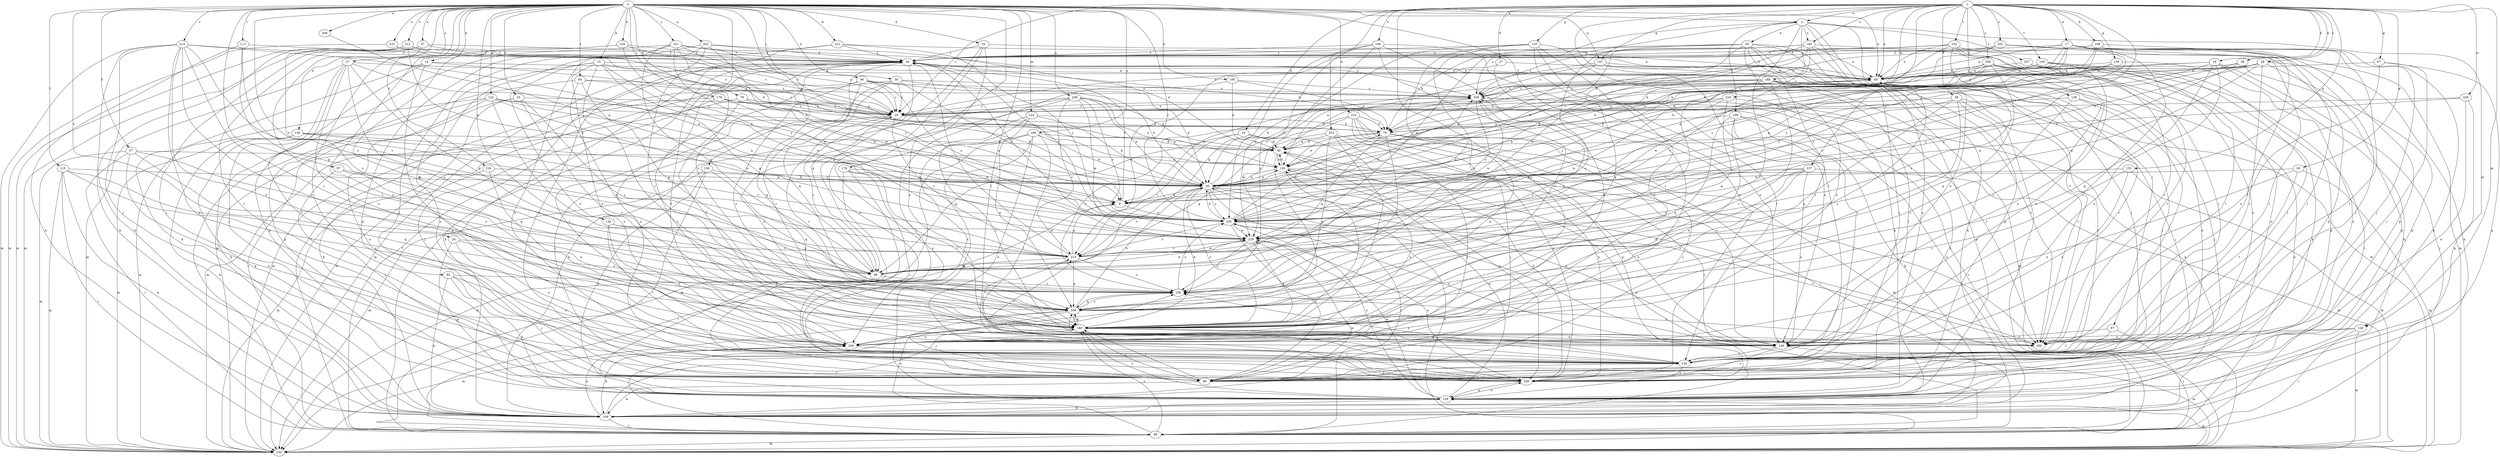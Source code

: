 strict digraph  {
0;
1;
2;
9;
14;
15;
16;
17;
19;
20;
24;
27;
28;
29;
30;
33;
35;
37;
38;
39;
40;
47;
49;
57;
58;
59;
65;
67;
68;
76;
79;
84;
87;
89;
92;
96;
97;
99;
100;
104;
108;
109;
113;
115;
120;
122;
124;
128;
130;
136;
137;
138;
139;
142;
146;
149;
150;
153;
155;
156;
159;
167;
169;
178;
179;
180;
186;
188;
190;
192;
193;
196;
198;
200;
203;
208;
209;
212;
214;
216;
219;
221;
223;
224;
226;
228;
231;
238;
239;
250;
251;
253;
255;
256;
257;
259;
0 -> 2  [label=a];
0 -> 14  [label=b];
0 -> 15  [label=b];
0 -> 24  [label=c];
0 -> 27  [label=c];
0 -> 30  [label=d];
0 -> 33  [label=d];
0 -> 35  [label=d];
0 -> 47  [label=e];
0 -> 49  [label=e];
0 -> 57  [label=f];
0 -> 76  [label=h];
0 -> 84  [label=i];
0 -> 92  [label=j];
0 -> 96  [label=j];
0 -> 97  [label=j];
0 -> 100  [label=k];
0 -> 104  [label=k];
0 -> 113  [label=l];
0 -> 115  [label=l];
0 -> 120  [label=l];
0 -> 122  [label=m];
0 -> 124  [label=m];
0 -> 136  [label=n];
0 -> 142  [label=o];
0 -> 150  [label=p];
0 -> 167  [label=q];
0 -> 178  [label=r];
0 -> 179  [label=r];
0 -> 180  [label=r];
0 -> 186  [label=s];
0 -> 203  [label=u];
0 -> 208  [label=u];
0 -> 209  [label=u];
0 -> 212  [label=v];
0 -> 214  [label=v];
0 -> 216  [label=v];
0 -> 219  [label=v];
0 -> 221  [label=w];
0 -> 223  [label=w];
0 -> 231  [label=x];
0 -> 238  [label=x];
0 -> 250  [label=y];
0 -> 251  [label=z];
1 -> 2  [label=a];
1 -> 16  [label=b];
1 -> 17  [label=b];
1 -> 19  [label=b];
1 -> 20  [label=b];
1 -> 28  [label=c];
1 -> 29  [label=c];
1 -> 37  [label=d];
1 -> 38  [label=d];
1 -> 49  [label=e];
1 -> 58  [label=f];
1 -> 65  [label=g];
1 -> 67  [label=g];
1 -> 108  [label=k];
1 -> 120  [label=l];
1 -> 128  [label=m];
1 -> 137  [label=n];
1 -> 138  [label=n];
1 -> 146  [label=o];
1 -> 153  [label=p];
1 -> 155  [label=p];
1 -> 156  [label=p];
1 -> 167  [label=q];
1 -> 192  [label=t];
1 -> 193  [label=t];
1 -> 196  [label=t];
1 -> 224  [label=w];
1 -> 226  [label=w];
1 -> 239  [label=x];
1 -> 253  [label=z];
1 -> 255  [label=z];
1 -> 256  [label=z];
2 -> 39  [label=d];
2 -> 87  [label=i];
2 -> 128  [label=m];
2 -> 146  [label=o];
2 -> 149  [label=o];
2 -> 180  [label=r];
2 -> 188  [label=s];
2 -> 198  [label=t];
2 -> 200  [label=t];
2 -> 228  [label=w];
2 -> 257  [label=z];
2 -> 259  [label=z];
9 -> 59  [label=f];
9 -> 89  [label=i];
9 -> 250  [label=y];
14 -> 29  [label=c];
14 -> 49  [label=e];
14 -> 109  [label=k];
14 -> 120  [label=l];
14 -> 159  [label=p];
15 -> 29  [label=c];
15 -> 49  [label=e];
15 -> 68  [label=g];
15 -> 149  [label=o];
15 -> 180  [label=r];
15 -> 209  [label=u];
15 -> 228  [label=w];
15 -> 239  [label=x];
16 -> 40  [label=d];
16 -> 68  [label=g];
16 -> 99  [label=j];
16 -> 219  [label=v];
17 -> 20  [label=b];
17 -> 49  [label=e];
17 -> 59  [label=f];
17 -> 120  [label=l];
17 -> 139  [label=n];
17 -> 149  [label=o];
17 -> 159  [label=p];
17 -> 219  [label=v];
17 -> 250  [label=y];
19 -> 49  [label=e];
19 -> 89  [label=i];
19 -> 109  [label=k];
19 -> 149  [label=o];
19 -> 169  [label=q];
19 -> 250  [label=y];
19 -> 259  [label=z];
20 -> 9  [label=a];
20 -> 89  [label=i];
20 -> 139  [label=n];
20 -> 149  [label=o];
20 -> 180  [label=r];
20 -> 200  [label=t];
20 -> 219  [label=v];
20 -> 250  [label=y];
20 -> 259  [label=z];
24 -> 159  [label=p];
24 -> 190  [label=s];
24 -> 219  [label=v];
24 -> 239  [label=x];
27 -> 20  [label=b];
27 -> 49  [label=e];
27 -> 68  [label=g];
27 -> 99  [label=j];
27 -> 120  [label=l];
27 -> 130  [label=m];
27 -> 190  [label=s];
27 -> 239  [label=x];
28 -> 40  [label=d];
28 -> 49  [label=e];
28 -> 79  [label=h];
28 -> 109  [label=k];
28 -> 159  [label=p];
28 -> 200  [label=t];
28 -> 228  [label=w];
28 -> 250  [label=y];
29 -> 79  [label=h];
29 -> 99  [label=j];
29 -> 139  [label=n];
29 -> 180  [label=r];
29 -> 219  [label=v];
29 -> 259  [label=z];
30 -> 9  [label=a];
30 -> 20  [label=b];
30 -> 29  [label=c];
30 -> 120  [label=l];
30 -> 130  [label=m];
30 -> 180  [label=r];
30 -> 259  [label=z];
33 -> 49  [label=e];
33 -> 59  [label=f];
33 -> 68  [label=g];
33 -> 149  [label=o];
33 -> 209  [label=u];
35 -> 29  [label=c];
35 -> 89  [label=i];
35 -> 109  [label=k];
35 -> 180  [label=r];
35 -> 190  [label=s];
37 -> 49  [label=e];
37 -> 99  [label=j];
37 -> 219  [label=v];
38 -> 49  [label=e];
38 -> 159  [label=p];
38 -> 228  [label=w];
38 -> 250  [label=y];
39 -> 59  [label=f];
39 -> 79  [label=h];
39 -> 89  [label=i];
39 -> 99  [label=j];
39 -> 109  [label=k];
39 -> 159  [label=p];
39 -> 169  [label=q];
39 -> 190  [label=s];
39 -> 209  [label=u];
39 -> 239  [label=x];
40 -> 139  [label=n];
40 -> 209  [label=u];
40 -> 239  [label=x];
47 -> 29  [label=c];
47 -> 59  [label=f];
47 -> 99  [label=j];
47 -> 120  [label=l];
47 -> 130  [label=m];
47 -> 200  [label=t];
49 -> 59  [label=f];
49 -> 99  [label=j];
49 -> 139  [label=n];
49 -> 180  [label=r];
49 -> 200  [label=t];
49 -> 250  [label=y];
49 -> 259  [label=z];
57 -> 89  [label=i];
57 -> 130  [label=m];
57 -> 139  [label=n];
57 -> 169  [label=q];
57 -> 190  [label=s];
57 -> 209  [label=u];
58 -> 29  [label=c];
58 -> 99  [label=j];
58 -> 120  [label=l];
58 -> 169  [label=q];
58 -> 180  [label=r];
58 -> 200  [label=t];
58 -> 219  [label=v];
59 -> 49  [label=e];
59 -> 68  [label=g];
59 -> 79  [label=h];
59 -> 89  [label=i];
59 -> 109  [label=k];
59 -> 130  [label=m];
59 -> 169  [label=q];
59 -> 209  [label=u];
65 -> 20  [label=b];
65 -> 130  [label=m];
65 -> 200  [label=t];
65 -> 239  [label=x];
67 -> 49  [label=e];
67 -> 99  [label=j];
67 -> 149  [label=o];
67 -> 159  [label=p];
68 -> 29  [label=c];
68 -> 190  [label=s];
68 -> 228  [label=w];
76 -> 9  [label=a];
76 -> 20  [label=b];
76 -> 29  [label=c];
76 -> 130  [label=m];
76 -> 200  [label=t];
79 -> 40  [label=d];
79 -> 49  [label=e];
79 -> 68  [label=g];
79 -> 89  [label=i];
79 -> 99  [label=j];
79 -> 130  [label=m];
79 -> 139  [label=n];
79 -> 169  [label=q];
79 -> 190  [label=s];
84 -> 29  [label=c];
84 -> 68  [label=g];
84 -> 159  [label=p];
84 -> 169  [label=q];
84 -> 259  [label=z];
87 -> 89  [label=i];
87 -> 120  [label=l];
87 -> 149  [label=o];
89 -> 40  [label=d];
89 -> 49  [label=e];
89 -> 59  [label=f];
89 -> 130  [label=m];
89 -> 180  [label=r];
89 -> 190  [label=s];
92 -> 99  [label=j];
92 -> 109  [label=k];
92 -> 159  [label=p];
92 -> 190  [label=s];
92 -> 239  [label=x];
96 -> 20  [label=b];
96 -> 29  [label=c];
96 -> 130  [label=m];
96 -> 169  [label=q];
96 -> 180  [label=r];
96 -> 250  [label=y];
96 -> 259  [label=z];
97 -> 20  [label=b];
97 -> 68  [label=g];
97 -> 99  [label=j];
99 -> 109  [label=k];
99 -> 180  [label=r];
100 -> 40  [label=d];
100 -> 79  [label=h];
100 -> 99  [label=j];
100 -> 259  [label=z];
104 -> 29  [label=c];
104 -> 59  [label=f];
104 -> 169  [label=q];
104 -> 239  [label=x];
104 -> 250  [label=y];
108 -> 9  [label=a];
108 -> 59  [label=f];
108 -> 99  [label=j];
108 -> 109  [label=k];
108 -> 120  [label=l];
108 -> 200  [label=t];
108 -> 250  [label=y];
108 -> 259  [label=z];
109 -> 89  [label=i];
109 -> 180  [label=r];
109 -> 228  [label=w];
109 -> 239  [label=x];
109 -> 259  [label=z];
113 -> 59  [label=f];
113 -> 68  [label=g];
113 -> 109  [label=k];
113 -> 219  [label=v];
115 -> 20  [label=b];
115 -> 89  [label=i];
115 -> 109  [label=k];
115 -> 130  [label=m];
115 -> 169  [label=q];
115 -> 180  [label=r];
120 -> 59  [label=f];
120 -> 99  [label=j];
120 -> 169  [label=q];
120 -> 190  [label=s];
120 -> 209  [label=u];
122 -> 9  [label=a];
122 -> 29  [label=c];
122 -> 79  [label=h];
122 -> 89  [label=i];
122 -> 130  [label=m];
122 -> 209  [label=u];
122 -> 228  [label=w];
122 -> 239  [label=x];
124 -> 20  [label=b];
124 -> 79  [label=h];
124 -> 169  [label=q];
124 -> 200  [label=t];
124 -> 209  [label=u];
128 -> 89  [label=i];
128 -> 130  [label=m];
128 -> 149  [label=o];
128 -> 239  [label=x];
130 -> 20  [label=b];
130 -> 159  [label=p];
136 -> 40  [label=d];
136 -> 109  [label=k];
136 -> 130  [label=m];
136 -> 159  [label=p];
136 -> 219  [label=v];
136 -> 250  [label=y];
137 -> 9  [label=a];
137 -> 20  [label=b];
137 -> 130  [label=m];
137 -> 149  [label=o];
137 -> 169  [label=q];
137 -> 180  [label=r];
137 -> 219  [label=v];
138 -> 29  [label=c];
138 -> 99  [label=j];
138 -> 120  [label=l];
138 -> 180  [label=r];
139 -> 20  [label=b];
139 -> 40  [label=d];
139 -> 149  [label=o];
139 -> 180  [label=r];
139 -> 200  [label=t];
142 -> 68  [label=g];
142 -> 120  [label=l];
142 -> 228  [label=w];
142 -> 239  [label=x];
146 -> 9  [label=a];
146 -> 20  [label=b];
146 -> 49  [label=e];
146 -> 59  [label=f];
146 -> 99  [label=j];
146 -> 209  [label=u];
146 -> 219  [label=v];
146 -> 228  [label=w];
146 -> 259  [label=z];
149 -> 120  [label=l];
149 -> 130  [label=m];
149 -> 209  [label=u];
149 -> 219  [label=v];
149 -> 250  [label=y];
150 -> 20  [label=b];
150 -> 89  [label=i];
150 -> 130  [label=m];
150 -> 159  [label=p];
150 -> 169  [label=q];
153 -> 20  [label=b];
153 -> 130  [label=m];
153 -> 149  [label=o];
153 -> 180  [label=r];
155 -> 59  [label=f];
155 -> 68  [label=g];
155 -> 109  [label=k];
155 -> 120  [label=l];
155 -> 149  [label=o];
155 -> 190  [label=s];
155 -> 239  [label=x];
155 -> 250  [label=y];
156 -> 9  [label=a];
156 -> 49  [label=e];
156 -> 209  [label=u];
156 -> 250  [label=y];
159 -> 109  [label=k];
159 -> 139  [label=n];
159 -> 180  [label=r];
159 -> 209  [label=u];
159 -> 228  [label=w];
159 -> 250  [label=y];
159 -> 259  [label=z];
167 -> 20  [label=b];
167 -> 49  [label=e];
167 -> 130  [label=m];
167 -> 139  [label=n];
167 -> 180  [label=r];
167 -> 259  [label=z];
169 -> 20  [label=b];
169 -> 89  [label=i];
169 -> 99  [label=j];
169 -> 130  [label=m];
169 -> 180  [label=r];
169 -> 190  [label=s];
178 -> 20  [label=b];
178 -> 29  [label=c];
178 -> 79  [label=h];
178 -> 99  [label=j];
178 -> 109  [label=k];
179 -> 20  [label=b];
179 -> 99  [label=j];
179 -> 130  [label=m];
179 -> 159  [label=p];
179 -> 180  [label=r];
180 -> 20  [label=b];
180 -> 99  [label=j];
180 -> 149  [label=o];
180 -> 169  [label=q];
180 -> 200  [label=t];
180 -> 239  [label=x];
186 -> 20  [label=b];
186 -> 40  [label=d];
186 -> 120  [label=l];
186 -> 130  [label=m];
186 -> 159  [label=p];
186 -> 209  [label=u];
186 -> 239  [label=x];
188 -> 9  [label=a];
188 -> 20  [label=b];
188 -> 120  [label=l];
188 -> 130  [label=m];
188 -> 159  [label=p];
188 -> 180  [label=r];
188 -> 190  [label=s];
188 -> 200  [label=t];
188 -> 259  [label=z];
190 -> 169  [label=q];
190 -> 250  [label=y];
190 -> 259  [label=z];
192 -> 20  [label=b];
192 -> 29  [label=c];
192 -> 49  [label=e];
192 -> 59  [label=f];
192 -> 120  [label=l];
192 -> 159  [label=p];
192 -> 190  [label=s];
192 -> 200  [label=t];
193 -> 29  [label=c];
193 -> 49  [label=e];
193 -> 79  [label=h];
193 -> 120  [label=l];
193 -> 159  [label=p];
193 -> 200  [label=t];
196 -> 59  [label=f];
196 -> 68  [label=g];
196 -> 149  [label=o];
196 -> 180  [label=r];
196 -> 190  [label=s];
196 -> 228  [label=w];
196 -> 239  [label=x];
198 -> 79  [label=h];
198 -> 89  [label=i];
198 -> 99  [label=j];
198 -> 109  [label=k];
198 -> 169  [label=q];
198 -> 239  [label=x];
200 -> 190  [label=s];
203 -> 40  [label=d];
203 -> 59  [label=f];
203 -> 99  [label=j];
203 -> 180  [label=r];
203 -> 209  [label=u];
203 -> 228  [label=w];
208 -> 9  [label=a];
209 -> 40  [label=d];
209 -> 49  [label=e];
209 -> 159  [label=p];
209 -> 219  [label=v];
212 -> 29  [label=c];
212 -> 59  [label=f];
212 -> 109  [label=k];
212 -> 130  [label=m];
212 -> 190  [label=s];
212 -> 250  [label=y];
214 -> 9  [label=a];
214 -> 59  [label=f];
214 -> 99  [label=j];
214 -> 109  [label=k];
214 -> 130  [label=m];
214 -> 149  [label=o];
214 -> 180  [label=r];
214 -> 209  [label=u];
214 -> 219  [label=v];
214 -> 239  [label=x];
216 -> 20  [label=b];
216 -> 130  [label=m];
216 -> 239  [label=x];
219 -> 9  [label=a];
219 -> 59  [label=f];
219 -> 68  [label=g];
219 -> 169  [label=q];
219 -> 190  [label=s];
219 -> 228  [label=w];
221 -> 49  [label=e];
221 -> 59  [label=f];
221 -> 89  [label=i];
221 -> 99  [label=j];
221 -> 250  [label=y];
223 -> 79  [label=h];
223 -> 89  [label=i];
223 -> 149  [label=o];
223 -> 159  [label=p];
223 -> 190  [label=s];
223 -> 209  [label=u];
223 -> 228  [label=w];
224 -> 20  [label=b];
224 -> 29  [label=c];
224 -> 68  [label=g];
224 -> 109  [label=k];
224 -> 228  [label=w];
226 -> 29  [label=c];
226 -> 40  [label=d];
226 -> 159  [label=p];
226 -> 209  [label=u];
228 -> 59  [label=f];
228 -> 180  [label=r];
228 -> 190  [label=s];
228 -> 209  [label=u];
228 -> 219  [label=v];
231 -> 40  [label=d];
231 -> 59  [label=f];
231 -> 130  [label=m];
238 -> 20  [label=b];
238 -> 29  [label=c];
238 -> 40  [label=d];
238 -> 109  [label=k];
238 -> 139  [label=n];
238 -> 149  [label=o];
238 -> 219  [label=v];
238 -> 228  [label=w];
238 -> 250  [label=y];
239 -> 59  [label=f];
239 -> 109  [label=k];
239 -> 120  [label=l];
239 -> 139  [label=n];
250 -> 20  [label=b];
250 -> 59  [label=f];
250 -> 79  [label=h];
250 -> 99  [label=j];
250 -> 149  [label=o];
250 -> 200  [label=t];
250 -> 219  [label=v];
250 -> 228  [label=w];
250 -> 259  [label=z];
251 -> 29  [label=c];
251 -> 59  [label=f];
251 -> 68  [label=g];
251 -> 130  [label=m];
251 -> 139  [label=n];
251 -> 159  [label=p];
251 -> 228  [label=w];
251 -> 250  [label=y];
251 -> 259  [label=z];
253 -> 40  [label=d];
253 -> 68  [label=g];
253 -> 99  [label=j];
253 -> 169  [label=q];
253 -> 180  [label=r];
253 -> 209  [label=u];
255 -> 59  [label=f];
255 -> 79  [label=h];
255 -> 99  [label=j];
255 -> 120  [label=l];
255 -> 130  [label=m];
255 -> 139  [label=n];
256 -> 29  [label=c];
256 -> 49  [label=e];
256 -> 79  [label=h];
256 -> 149  [label=o];
256 -> 169  [label=q];
256 -> 180  [label=r];
256 -> 200  [label=t];
256 -> 228  [label=w];
257 -> 49  [label=e];
257 -> 89  [label=i];
257 -> 109  [label=k];
257 -> 149  [label=o];
257 -> 209  [label=u];
259 -> 29  [label=c];
259 -> 40  [label=d];
259 -> 200  [label=t];
259 -> 228  [label=w];
259 -> 250  [label=y];
}
